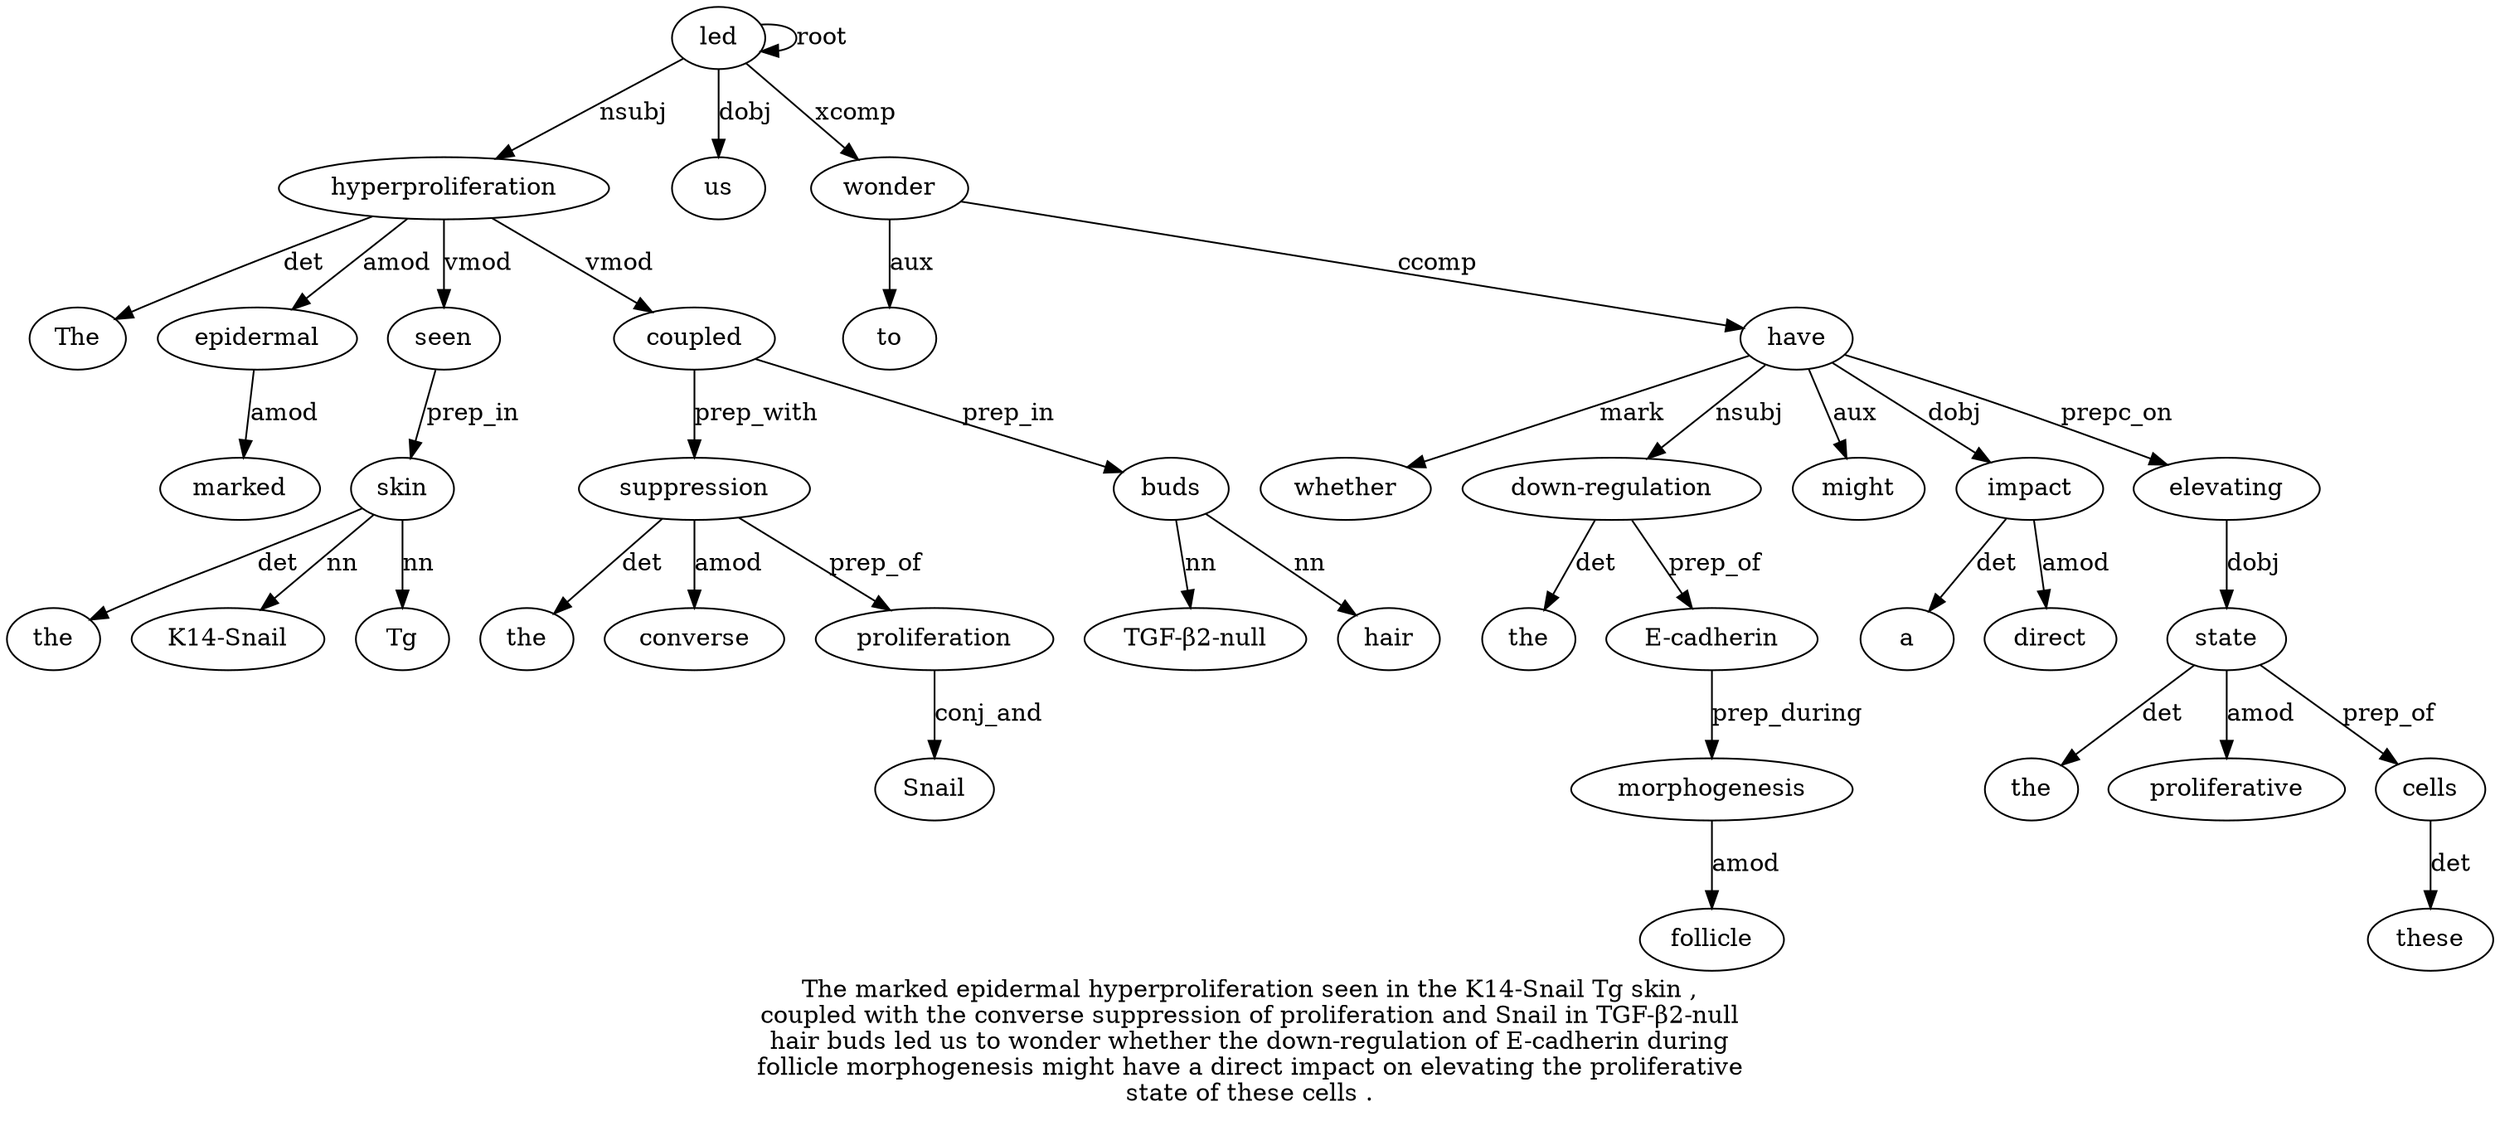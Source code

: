 digraph "The marked epidermal hyperproliferation seen in the K14-Snail Tg skin ,  coupled with the converse suppression of proliferation and Snail in TGF-β2-null hair buds led us to wonder whether the down-regulation of E-cadherin during follicle morphogenesis might have a direct impact on elevating the proliferative state of these cells ." {
label="The marked epidermal hyperproliferation seen in the K14-Snail Tg skin ,
coupled with the converse suppression of proliferation and Snail in TGF-β2-null
hair buds led us to wonder whether the down-regulation of E-cadherin during
follicle morphogenesis might have a direct impact on elevating the proliferative
state of these cells .";
hyperproliferation4 [style=filled, fillcolor=white, label=hyperproliferation];
The1 [style=filled, fillcolor=white, label=The];
hyperproliferation4 -> The1  [label=det];
epidermal3 [style=filled, fillcolor=white, label=epidermal];
marked2 [style=filled, fillcolor=white, label=marked];
epidermal3 -> marked2  [label=amod];
hyperproliferation4 -> epidermal3  [label=amod];
led25 [style=filled, fillcolor=white, label=led];
led25 -> hyperproliferation4  [label=nsubj];
seen5 [style=filled, fillcolor=white, label=seen];
hyperproliferation4 -> seen5  [label=vmod];
skin10 [style=filled, fillcolor=white, label=skin];
the7 [style=filled, fillcolor=white, label=the];
skin10 -> the7  [label=det];
"K14-Snail8" [style=filled, fillcolor=white, label="K14-Snail"];
skin10 -> "K14-Snail8"  [label=nn];
Tg9 [style=filled, fillcolor=white, label=Tg];
skin10 -> Tg9  [label=nn];
seen5 -> skin10  [label=prep_in];
coupled12 [style=filled, fillcolor=white, label=coupled];
hyperproliferation4 -> coupled12  [label=vmod];
suppression16 [style=filled, fillcolor=white, label=suppression];
the14 [style=filled, fillcolor=white, label=the];
suppression16 -> the14  [label=det];
converse15 [style=filled, fillcolor=white, label=converse];
suppression16 -> converse15  [label=amod];
coupled12 -> suppression16  [label=prep_with];
proliferation18 [style=filled, fillcolor=white, label=proliferation];
suppression16 -> proliferation18  [label=prep_of];
Snail20 [style=filled, fillcolor=white, label=Snail];
proliferation18 -> Snail20  [label=conj_and];
buds24 [style=filled, fillcolor=white, label=buds];
"TGF-β2-null" [style=filled, fillcolor=white, label="TGF-β2-null"];
buds24 -> "TGF-β2-null"  [label=nn];
hair23 [style=filled, fillcolor=white, label=hair];
buds24 -> hair23  [label=nn];
coupled12 -> buds24  [label=prep_in];
led25 -> led25  [label=root];
us26 [style=filled, fillcolor=white, label=us];
led25 -> us26  [label=dobj];
wonder28 [style=filled, fillcolor=white, label=wonder];
to27 [style=filled, fillcolor=white, label=to];
wonder28 -> to27  [label=aux];
led25 -> wonder28  [label=xcomp];
have38 [style=filled, fillcolor=white, label=have];
whether29 [style=filled, fillcolor=white, label=whether];
have38 -> whether29  [label=mark];
"down-regulation31" [style=filled, fillcolor=white, label="down-regulation"];
the30 [style=filled, fillcolor=white, label=the];
"down-regulation31" -> the30  [label=det];
have38 -> "down-regulation31"  [label=nsubj];
"E-cadherin33" [style=filled, fillcolor=white, label="E-cadherin"];
"down-regulation31" -> "E-cadherin33"  [label=prep_of];
morphogenesis36 [style=filled, fillcolor=white, label=morphogenesis];
follicle35 [style=filled, fillcolor=white, label=follicle];
morphogenesis36 -> follicle35  [label=amod];
"E-cadherin33" -> morphogenesis36  [label=prep_during];
might37 [style=filled, fillcolor=white, label=might];
have38 -> might37  [label=aux];
wonder28 -> have38  [label=ccomp];
impact41 [style=filled, fillcolor=white, label=impact];
a39 [style=filled, fillcolor=white, label=a];
impact41 -> a39  [label=det];
direct40 [style=filled, fillcolor=white, label=direct];
impact41 -> direct40  [label=amod];
have38 -> impact41  [label=dobj];
elevating43 [style=filled, fillcolor=white, label=elevating];
have38 -> elevating43  [label=prepc_on];
state46 [style=filled, fillcolor=white, label=state];
the44 [style=filled, fillcolor=white, label=the];
state46 -> the44  [label=det];
proliferative45 [style=filled, fillcolor=white, label=proliferative];
state46 -> proliferative45  [label=amod];
elevating43 -> state46  [label=dobj];
cells49 [style=filled, fillcolor=white, label=cells];
these48 [style=filled, fillcolor=white, label=these];
cells49 -> these48  [label=det];
state46 -> cells49  [label=prep_of];
}
